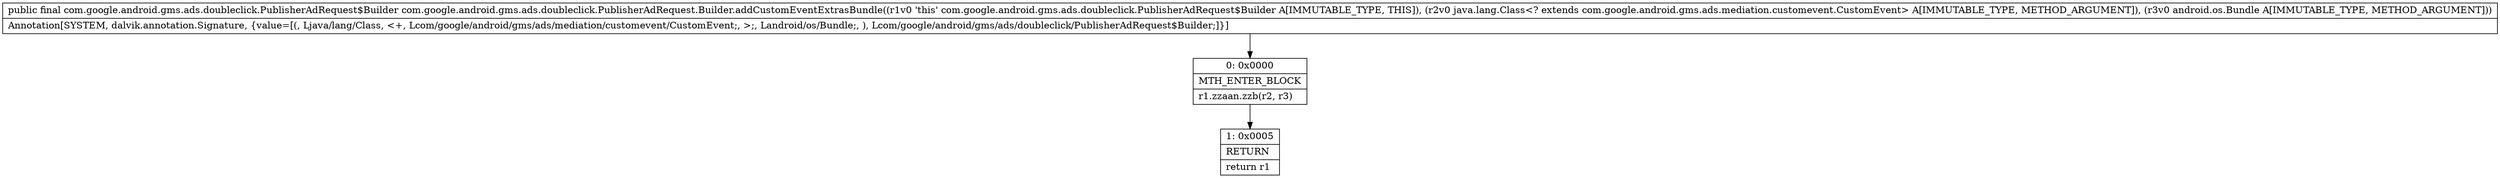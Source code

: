 digraph "CFG forcom.google.android.gms.ads.doubleclick.PublisherAdRequest.Builder.addCustomEventExtrasBundle(Ljava\/lang\/Class;Landroid\/os\/Bundle;)Lcom\/google\/android\/gms\/ads\/doubleclick\/PublisherAdRequest$Builder;" {
Node_0 [shape=record,label="{0\:\ 0x0000|MTH_ENTER_BLOCK\l|r1.zzaan.zzb(r2, r3)\l}"];
Node_1 [shape=record,label="{1\:\ 0x0005|RETURN\l|return r1\l}"];
MethodNode[shape=record,label="{public final com.google.android.gms.ads.doubleclick.PublisherAdRequest$Builder com.google.android.gms.ads.doubleclick.PublisherAdRequest.Builder.addCustomEventExtrasBundle((r1v0 'this' com.google.android.gms.ads.doubleclick.PublisherAdRequest$Builder A[IMMUTABLE_TYPE, THIS]), (r2v0 java.lang.Class\<? extends com.google.android.gms.ads.mediation.customevent.CustomEvent\> A[IMMUTABLE_TYPE, METHOD_ARGUMENT]), (r3v0 android.os.Bundle A[IMMUTABLE_TYPE, METHOD_ARGUMENT]))  | Annotation[SYSTEM, dalvik.annotation.Signature, \{value=[(, Ljava\/lang\/Class, \<+, Lcom\/google\/android\/gms\/ads\/mediation\/customevent\/CustomEvent;, \>;, Landroid\/os\/Bundle;, ), Lcom\/google\/android\/gms\/ads\/doubleclick\/PublisherAdRequest$Builder;]\}]\l}"];
MethodNode -> Node_0;
Node_0 -> Node_1;
}

